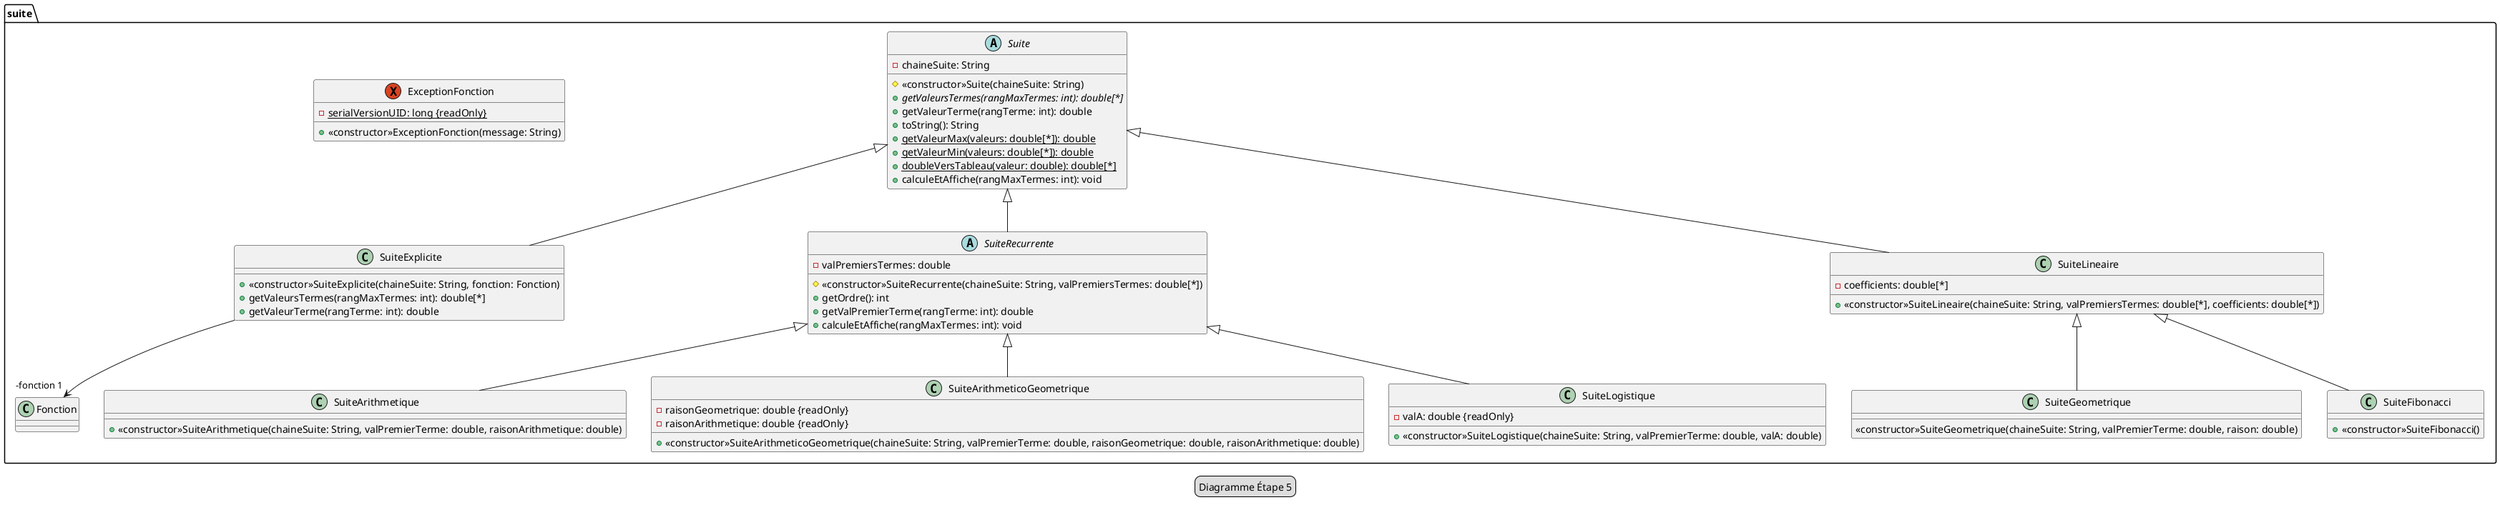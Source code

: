@startuml
legend Diagramme Étape 5

package suite {
    abstract class Suite {
        -chaineSuite: String

        #<<constructor>>Suite(chaineSuite: String)
        +{abstract}getValeursTermes(rangMaxTermes: int): double[*]
        +getValeurTerme(rangTerme: int): double
        +toString(): String
        +{static}getValeurMax(valeurs: double[*]): double
        +{static}getValeurMin(valeurs: double[*]): double
        +{static}doubleVersTableau(valeur: double): double[*]
        +calculeEtAffiche(rangMaxTermes: int): void
    }

    class SuiteExplicite extends Suite {
        +<<constructor>>SuiteExplicite(chaineSuite: String, fonction: Fonction)
        +getValeursTermes(rangMaxTermes: int): double[*]
        +getValeurTerme(rangTerme: int): double
    }

    exception ExceptionFonction {
        -{static}serialVersionUID: long {readOnly}
        +<<constructor>>ExceptionFonction(message: String)
    }

    class Fonction {
    }

    abstract class SuiteRecurrente extends Suite {
        -valPremiersTermes: double
        #<<constructor>>SuiteRecurrente(chaineSuite: String, valPremiersTermes: double[*])
        +getOrdre(): int
        +getValPremierTerme(rangTerme: int): double
        +calculeEtAffiche(rangMaxTermes: int): void
    }

    class SuiteLineaire extends Suite {
        -coefficients: double[*]
        +<<constructor>>SuiteLineaire(chaineSuite: String, valPremiersTermes: double[*], coefficients: double[*])
    }

    class SuiteGeometrique extends SuiteLineaire {
        <<constructor>>SuiteGeometrique(chaineSuite: String, valPremierTerme: double, raison: double)
    }

    class SuiteArithmetique extends SuiteRecurrente {
        +<<constructor>>SuiteArithmetique(chaineSuite: String, valPremierTerme: double, raisonArithmetique: double)
    }

    class SuiteArithmeticoGeometrique extends SuiteRecurrente{
        -raisonGeometrique: double {readOnly}
        -raisonArithmetique: double {readOnly}
        +<<constructor>>SuiteArithmeticoGeometrique(chaineSuite: String, valPremierTerme: double, raisonGeometrique: double, raisonArithmetique: double)
    }

    class SuiteFibonacci extends SuiteLineaire {
        +<<constructor>>SuiteFibonacci()
    }

    class SuiteLogistique extends SuiteRecurrente {
        -valA: double {readOnly}
        +<<constructor>>SuiteLogistique(chaineSuite: String, valPremierTerme: double, valA: double)
    }
}
SuiteExplicite --> "-fonction 1" Fonction
@enduml